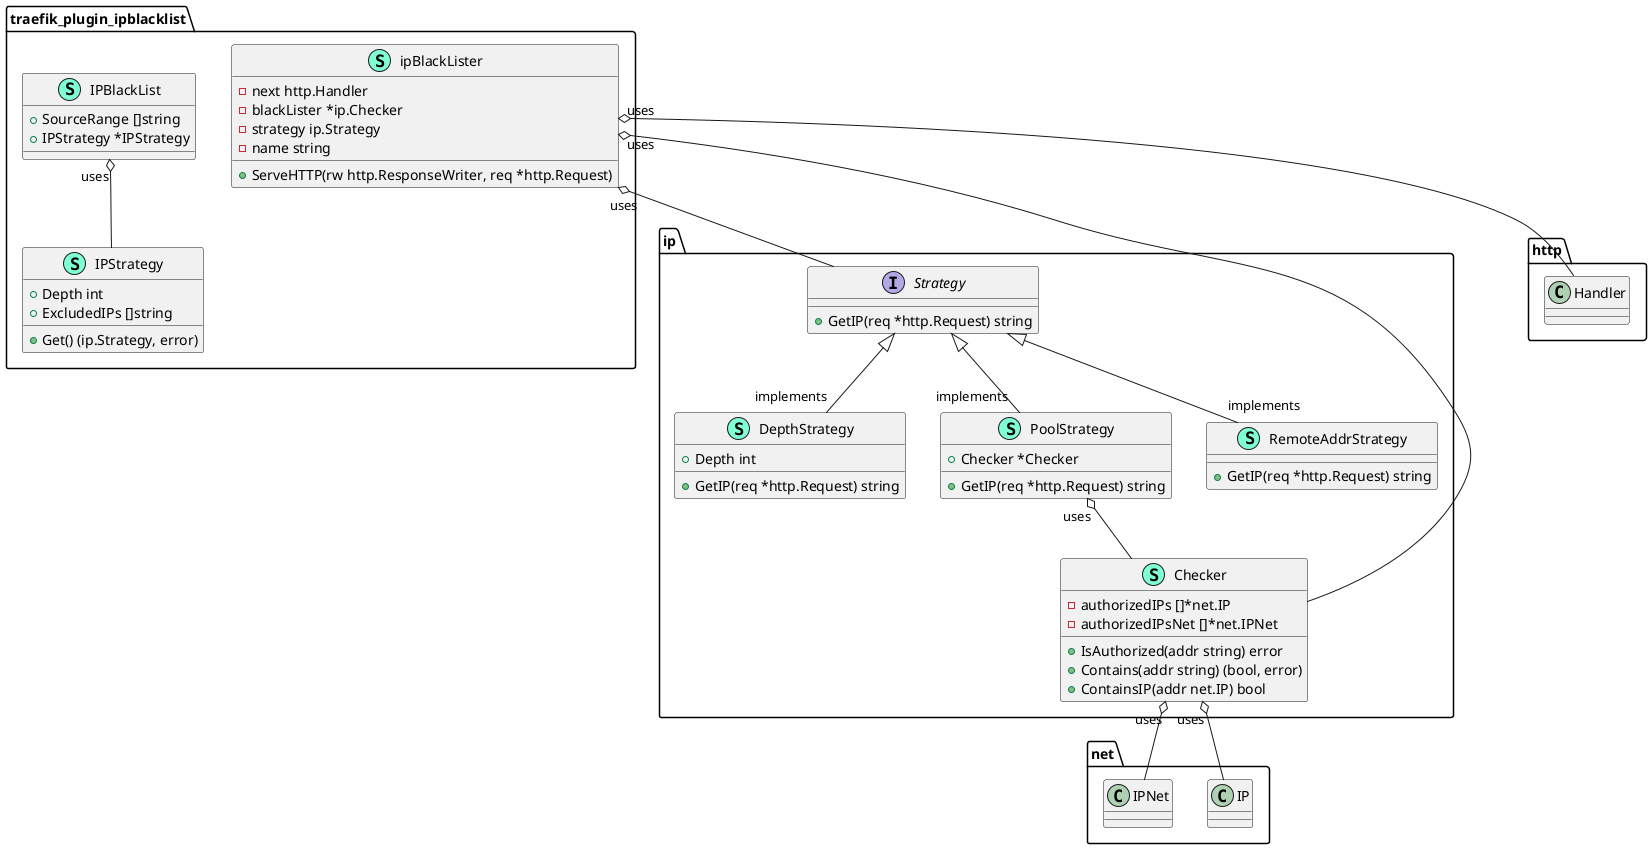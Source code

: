 @startuml
namespace ip {
    class Checker << (S,Aquamarine) >> {
        - authorizedIPs []*net.IP
        - authorizedIPsNet []*net.IPNet

        + IsAuthorized(addr string) error
        + Contains(addr string) (bool, error)
        + ContainsIP(addr net.IP) bool

    }
    class DepthStrategy << (S,Aquamarine) >> {
        + Depth int

        + GetIP(req *http.Request) string

    }
    class PoolStrategy << (S,Aquamarine) >> {
        + Checker *Checker

        + GetIP(req *http.Request) string

    }
    class RemoteAddrStrategy << (S,Aquamarine) >> {
        + GetIP(req *http.Request) string

    }
    interface Strategy  {
        + GetIP(req *http.Request) string

    }
}

"ip.Strategy" <|-- "implements""ip.DepthStrategy"
"ip.Strategy" <|-- "implements""ip.PoolStrategy"
"ip.Strategy" <|-- "implements""ip.RemoteAddrStrategy"

"ip.Checker""uses" o-- "net.IP"
"ip.Checker""uses" o-- "net.IPNet"
"ip.PoolStrategy""uses" o-- "ip.Checker"

namespace traefik_plugin_ipblacklist {
    class IPBlackList << (S,Aquamarine) >> {
        + SourceRange []string
        + IPStrategy *IPStrategy

    }
    class IPStrategy << (S,Aquamarine) >> {
        + Depth int
        + ExcludedIPs []string

        + Get() (ip.Strategy, error)

    }
    class ipBlackLister << (S,Aquamarine) >> {
        - next http.Handler
        - blackLister *ip.Checker
        - strategy ip.Strategy
        - name string

        + ServeHTTP(rw http.ResponseWriter, req *http.Request) 

    }
}


"traefik_plugin_ipblacklist.IPBlackList""uses" o-- "traefik_plugin_ipblacklist.IPStrategy"
"traefik_plugin_ipblacklist.ipBlackLister""uses" o-- "http.Handler"
"traefik_plugin_ipblacklist.ipBlackLister""uses" o-- "ip.Checker"
"traefik_plugin_ipblacklist.ipBlackLister""uses" o-- "ip.Strategy"

@enduml
